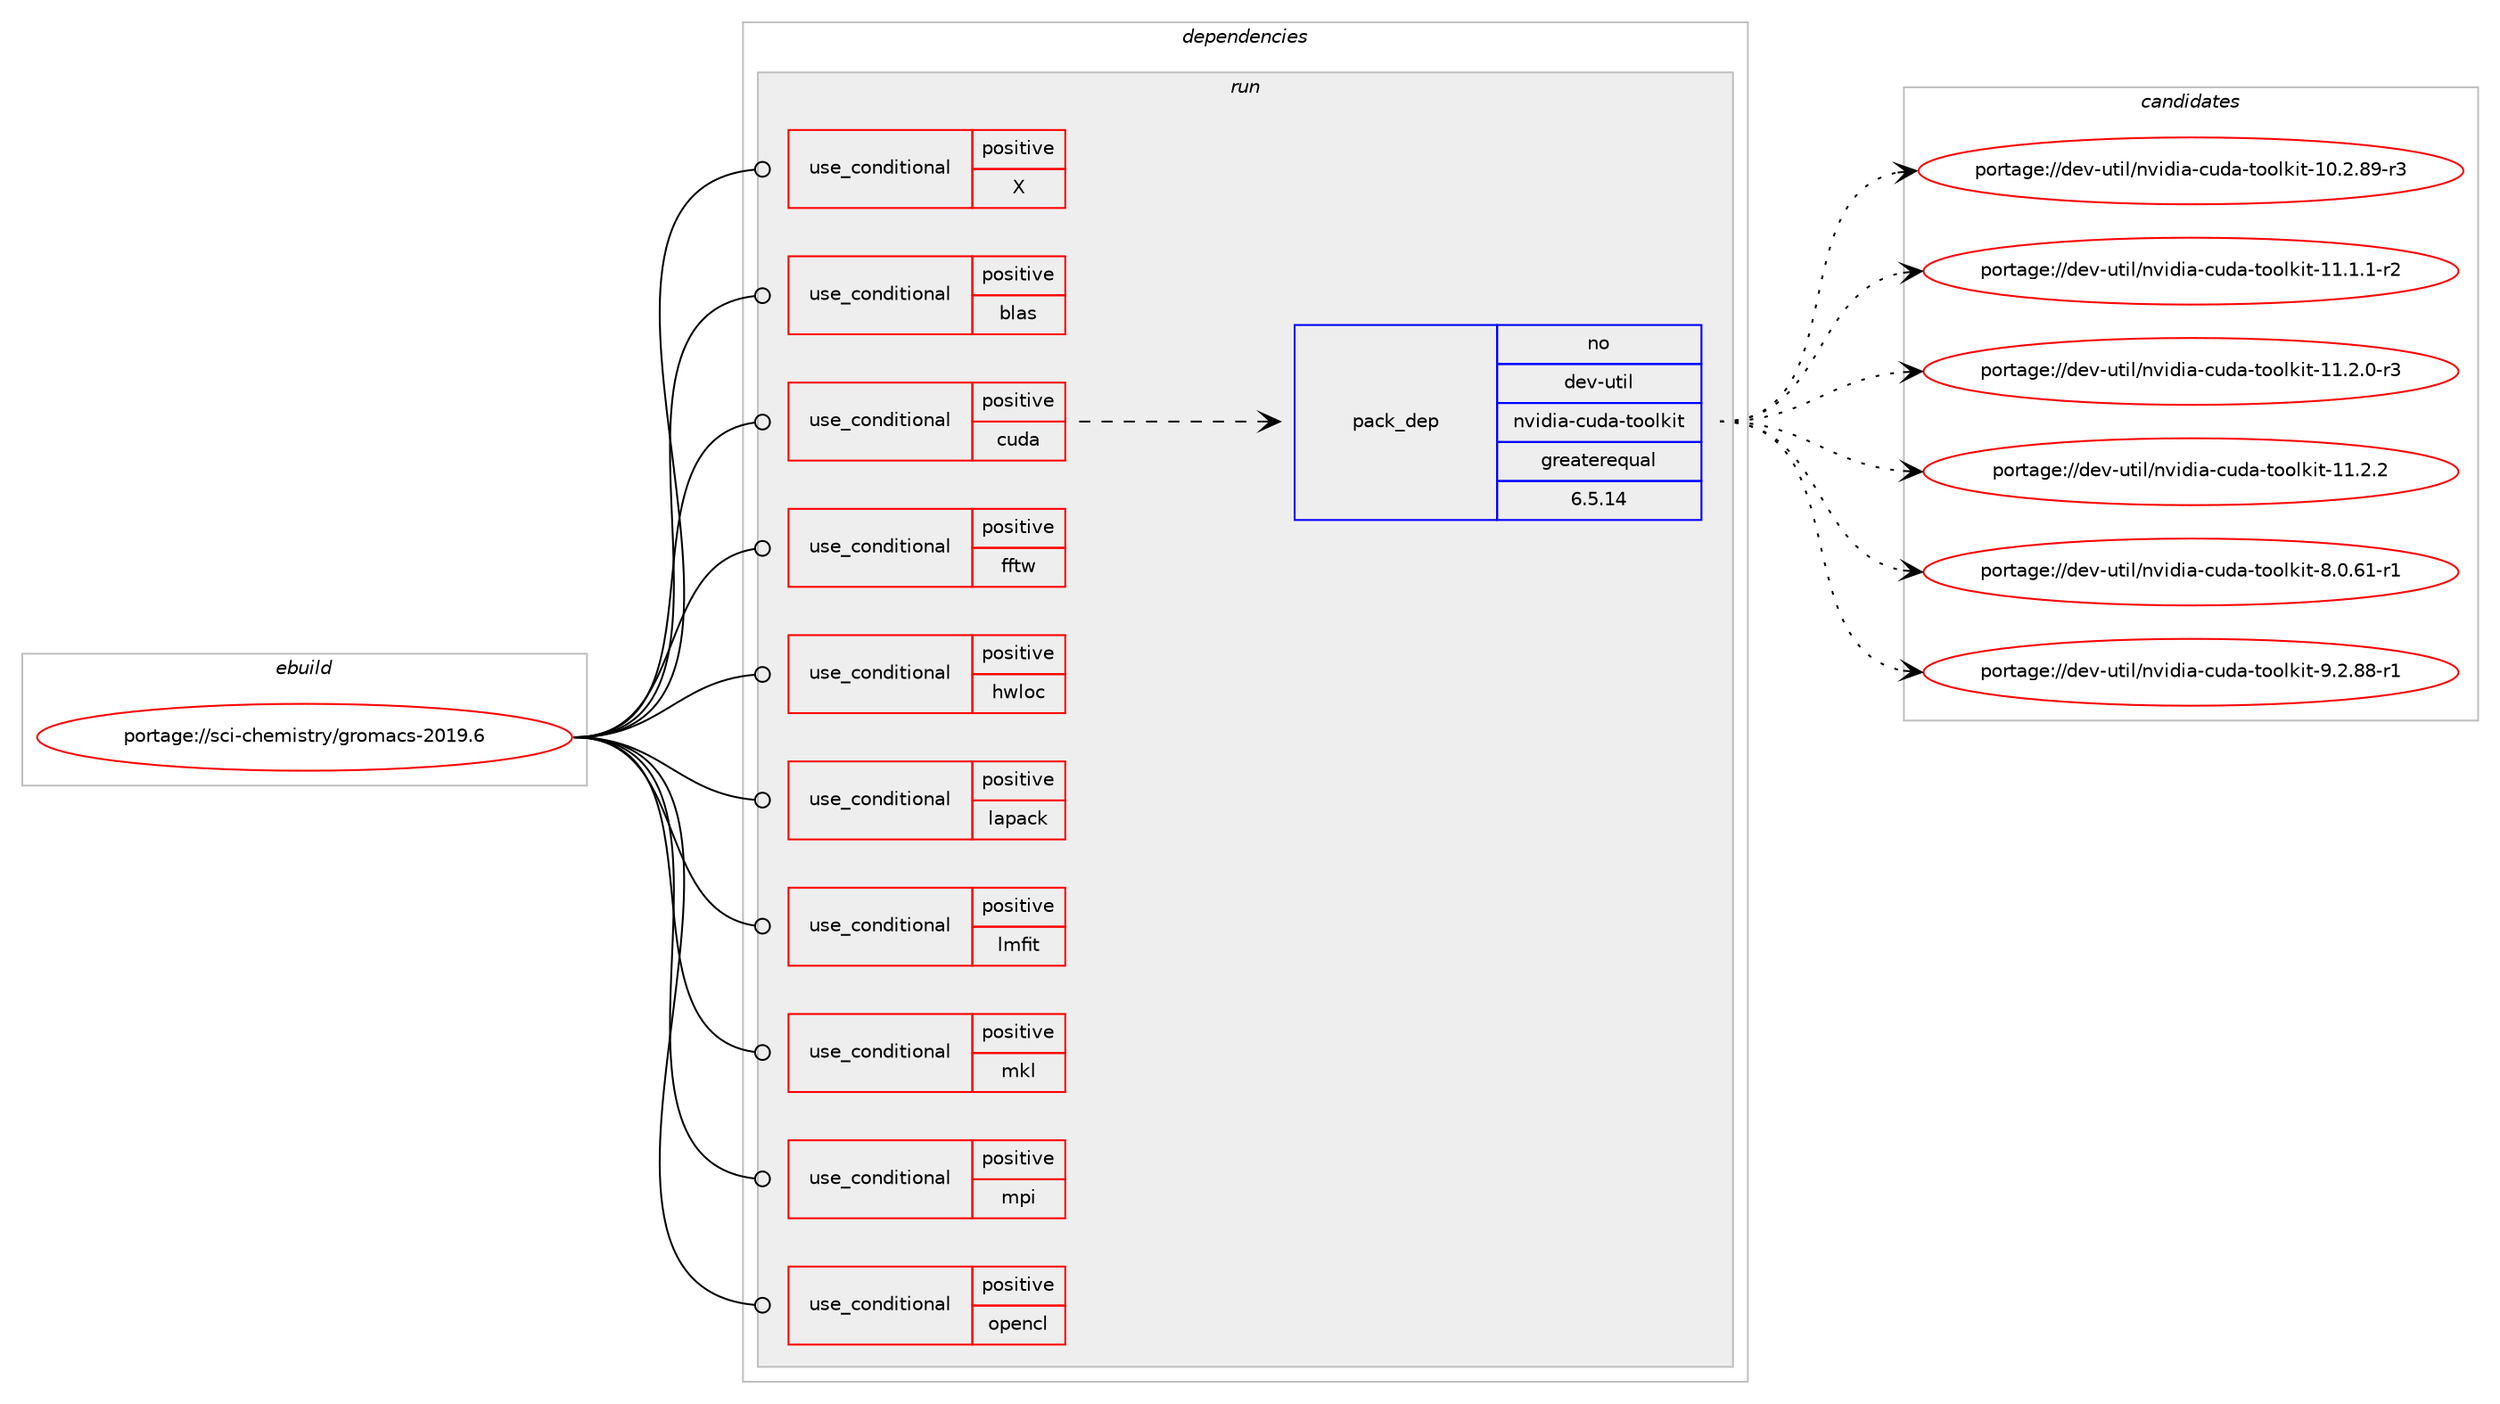 digraph prolog {

# *************
# Graph options
# *************

newrank=true;
concentrate=true;
compound=true;
graph [rankdir=LR,fontname=Helvetica,fontsize=10,ranksep=1.5];#, ranksep=2.5, nodesep=0.2];
edge  [arrowhead=vee];
node  [fontname=Helvetica,fontsize=10];

# **********
# The ebuild
# **********

subgraph cluster_leftcol {
color=gray;
rank=same;
label=<<i>ebuild</i>>;
id [label="portage://sci-chemistry/gromacs-2019.6", color=red, width=4, href="../sci-chemistry/gromacs-2019.6.svg"];
}

# ****************
# The dependencies
# ****************

subgraph cluster_midcol {
color=gray;
label=<<i>dependencies</i>>;
subgraph cluster_compile {
fillcolor="#eeeeee";
style=filled;
label=<<i>compile</i>>;
}
subgraph cluster_compileandrun {
fillcolor="#eeeeee";
style=filled;
label=<<i>compile and run</i>>;
}
subgraph cluster_run {
fillcolor="#eeeeee";
style=filled;
label=<<i>run</i>>;
subgraph cond394 {
dependency641 [label=<<TABLE BORDER="0" CELLBORDER="1" CELLSPACING="0" CELLPADDING="4"><TR><TD ROWSPAN="3" CELLPADDING="10">use_conditional</TD></TR><TR><TD>positive</TD></TR><TR><TD>X</TD></TR></TABLE>>, shape=none, color=red];
# *** BEGIN UNKNOWN DEPENDENCY TYPE (TODO) ***
# dependency641 -> package_dependency(portage://sci-chemistry/gromacs-2019.6,run,no,x11-libs,libX11,none,[,,],[],[])
# *** END UNKNOWN DEPENDENCY TYPE (TODO) ***

# *** BEGIN UNKNOWN DEPENDENCY TYPE (TODO) ***
# dependency641 -> package_dependency(portage://sci-chemistry/gromacs-2019.6,run,no,x11-libs,libSM,none,[,,],[],[])
# *** END UNKNOWN DEPENDENCY TYPE (TODO) ***

# *** BEGIN UNKNOWN DEPENDENCY TYPE (TODO) ***
# dependency641 -> package_dependency(portage://sci-chemistry/gromacs-2019.6,run,no,x11-libs,libICE,none,[,,],[],[])
# *** END UNKNOWN DEPENDENCY TYPE (TODO) ***

}
id:e -> dependency641:w [weight=20,style="solid",arrowhead="odot"];
subgraph cond395 {
dependency642 [label=<<TABLE BORDER="0" CELLBORDER="1" CELLSPACING="0" CELLPADDING="4"><TR><TD ROWSPAN="3" CELLPADDING="10">use_conditional</TD></TR><TR><TD>positive</TD></TR><TR><TD>blas</TD></TR></TABLE>>, shape=none, color=red];
# *** BEGIN UNKNOWN DEPENDENCY TYPE (TODO) ***
# dependency642 -> package_dependency(portage://sci-chemistry/gromacs-2019.6,run,no,virtual,blas,none,[,,],[],[])
# *** END UNKNOWN DEPENDENCY TYPE (TODO) ***

}
id:e -> dependency642:w [weight=20,style="solid",arrowhead="odot"];
subgraph cond396 {
dependency643 [label=<<TABLE BORDER="0" CELLBORDER="1" CELLSPACING="0" CELLPADDING="4"><TR><TD ROWSPAN="3" CELLPADDING="10">use_conditional</TD></TR><TR><TD>positive</TD></TR><TR><TD>cuda</TD></TR></TABLE>>, shape=none, color=red];
subgraph pack236 {
dependency644 [label=<<TABLE BORDER="0" CELLBORDER="1" CELLSPACING="0" CELLPADDING="4" WIDTH="220"><TR><TD ROWSPAN="6" CELLPADDING="30">pack_dep</TD></TR><TR><TD WIDTH="110">no</TD></TR><TR><TD>dev-util</TD></TR><TR><TD>nvidia-cuda-toolkit</TD></TR><TR><TD>greaterequal</TD></TR><TR><TD>6.5.14</TD></TR></TABLE>>, shape=none, color=blue];
}
dependency643:e -> dependency644:w [weight=20,style="dashed",arrowhead="vee"];
}
id:e -> dependency643:w [weight=20,style="solid",arrowhead="odot"];
subgraph cond397 {
dependency645 [label=<<TABLE BORDER="0" CELLBORDER="1" CELLSPACING="0" CELLPADDING="4"><TR><TD ROWSPAN="3" CELLPADDING="10">use_conditional</TD></TR><TR><TD>positive</TD></TR><TR><TD>fftw</TD></TR></TABLE>>, shape=none, color=red];
# *** BEGIN UNKNOWN DEPENDENCY TYPE (TODO) ***
# dependency645 -> package_dependency(portage://sci-chemistry/gromacs-2019.6,run,no,sci-libs,fftw,none,[,,],[slot(3.0)],[])
# *** END UNKNOWN DEPENDENCY TYPE (TODO) ***

}
id:e -> dependency645:w [weight=20,style="solid",arrowhead="odot"];
subgraph cond398 {
dependency646 [label=<<TABLE BORDER="0" CELLBORDER="1" CELLSPACING="0" CELLPADDING="4"><TR><TD ROWSPAN="3" CELLPADDING="10">use_conditional</TD></TR><TR><TD>positive</TD></TR><TR><TD>hwloc</TD></TR></TABLE>>, shape=none, color=red];
# *** BEGIN UNKNOWN DEPENDENCY TYPE (TODO) ***
# dependency646 -> package_dependency(portage://sci-chemistry/gromacs-2019.6,run,no,sys-apps,hwloc,none,[,,],[],[])
# *** END UNKNOWN DEPENDENCY TYPE (TODO) ***

}
id:e -> dependency646:w [weight=20,style="solid",arrowhead="odot"];
subgraph cond399 {
dependency647 [label=<<TABLE BORDER="0" CELLBORDER="1" CELLSPACING="0" CELLPADDING="4"><TR><TD ROWSPAN="3" CELLPADDING="10">use_conditional</TD></TR><TR><TD>positive</TD></TR><TR><TD>lapack</TD></TR></TABLE>>, shape=none, color=red];
# *** BEGIN UNKNOWN DEPENDENCY TYPE (TODO) ***
# dependency647 -> package_dependency(portage://sci-chemistry/gromacs-2019.6,run,no,virtual,lapack,none,[,,],[],[])
# *** END UNKNOWN DEPENDENCY TYPE (TODO) ***

}
id:e -> dependency647:w [weight=20,style="solid",arrowhead="odot"];
subgraph cond400 {
dependency648 [label=<<TABLE BORDER="0" CELLBORDER="1" CELLSPACING="0" CELLPADDING="4"><TR><TD ROWSPAN="3" CELLPADDING="10">use_conditional</TD></TR><TR><TD>positive</TD></TR><TR><TD>lmfit</TD></TR></TABLE>>, shape=none, color=red];
# *** BEGIN UNKNOWN DEPENDENCY TYPE (TODO) ***
# dependency648 -> package_dependency(portage://sci-chemistry/gromacs-2019.6,run,no,sci-libs,lmfit,none,[,,],[],[])
# *** END UNKNOWN DEPENDENCY TYPE (TODO) ***

}
id:e -> dependency648:w [weight=20,style="solid",arrowhead="odot"];
subgraph cond401 {
dependency649 [label=<<TABLE BORDER="0" CELLBORDER="1" CELLSPACING="0" CELLPADDING="4"><TR><TD ROWSPAN="3" CELLPADDING="10">use_conditional</TD></TR><TR><TD>positive</TD></TR><TR><TD>mkl</TD></TR></TABLE>>, shape=none, color=red];
# *** BEGIN UNKNOWN DEPENDENCY TYPE (TODO) ***
# dependency649 -> package_dependency(portage://sci-chemistry/gromacs-2019.6,run,no,sci-libs,mkl,none,[,,],[],[])
# *** END UNKNOWN DEPENDENCY TYPE (TODO) ***

}
id:e -> dependency649:w [weight=20,style="solid",arrowhead="odot"];
subgraph cond402 {
dependency650 [label=<<TABLE BORDER="0" CELLBORDER="1" CELLSPACING="0" CELLPADDING="4"><TR><TD ROWSPAN="3" CELLPADDING="10">use_conditional</TD></TR><TR><TD>positive</TD></TR><TR><TD>mpi</TD></TR></TABLE>>, shape=none, color=red];
# *** BEGIN UNKNOWN DEPENDENCY TYPE (TODO) ***
# dependency650 -> package_dependency(portage://sci-chemistry/gromacs-2019.6,run,no,virtual,mpi,none,[,,],[],[])
# *** END UNKNOWN DEPENDENCY TYPE (TODO) ***

}
id:e -> dependency650:w [weight=20,style="solid",arrowhead="odot"];
subgraph cond403 {
dependency651 [label=<<TABLE BORDER="0" CELLBORDER="1" CELLSPACING="0" CELLPADDING="4"><TR><TD ROWSPAN="3" CELLPADDING="10">use_conditional</TD></TR><TR><TD>positive</TD></TR><TR><TD>opencl</TD></TR></TABLE>>, shape=none, color=red];
# *** BEGIN UNKNOWN DEPENDENCY TYPE (TODO) ***
# dependency651 -> package_dependency(portage://sci-chemistry/gromacs-2019.6,run,no,virtual,opencl,none,[,,],[],[])
# *** END UNKNOWN DEPENDENCY TYPE (TODO) ***

}
id:e -> dependency651:w [weight=20,style="solid",arrowhead="odot"];
}
}

# **************
# The candidates
# **************

subgraph cluster_choices {
rank=same;
color=gray;
label=<<i>candidates</i>>;

subgraph choice236 {
color=black;
nodesep=1;
choice1001011184511711610510847110118105100105974599117100974511611111110810710511645494846504656574511451 [label="portage://dev-util/nvidia-cuda-toolkit-10.2.89-r3", color=red, width=4,href="../dev-util/nvidia-cuda-toolkit-10.2.89-r3.svg"];
choice10010111845117116105108471101181051001059745991171009745116111111108107105116454949464946494511450 [label="portage://dev-util/nvidia-cuda-toolkit-11.1.1-r2", color=red, width=4,href="../dev-util/nvidia-cuda-toolkit-11.1.1-r2.svg"];
choice10010111845117116105108471101181051001059745991171009745116111111108107105116454949465046484511451 [label="portage://dev-util/nvidia-cuda-toolkit-11.2.0-r3", color=red, width=4,href="../dev-util/nvidia-cuda-toolkit-11.2.0-r3.svg"];
choice1001011184511711610510847110118105100105974599117100974511611111110810710511645494946504650 [label="portage://dev-util/nvidia-cuda-toolkit-11.2.2", color=red, width=4,href="../dev-util/nvidia-cuda-toolkit-11.2.2.svg"];
choice10010111845117116105108471101181051001059745991171009745116111111108107105116455646484654494511449 [label="portage://dev-util/nvidia-cuda-toolkit-8.0.61-r1", color=red, width=4,href="../dev-util/nvidia-cuda-toolkit-8.0.61-r1.svg"];
choice10010111845117116105108471101181051001059745991171009745116111111108107105116455746504656564511449 [label="portage://dev-util/nvidia-cuda-toolkit-9.2.88-r1", color=red, width=4,href="../dev-util/nvidia-cuda-toolkit-9.2.88-r1.svg"];
dependency644:e -> choice1001011184511711610510847110118105100105974599117100974511611111110810710511645494846504656574511451:w [style=dotted,weight="100"];
dependency644:e -> choice10010111845117116105108471101181051001059745991171009745116111111108107105116454949464946494511450:w [style=dotted,weight="100"];
dependency644:e -> choice10010111845117116105108471101181051001059745991171009745116111111108107105116454949465046484511451:w [style=dotted,weight="100"];
dependency644:e -> choice1001011184511711610510847110118105100105974599117100974511611111110810710511645494946504650:w [style=dotted,weight="100"];
dependency644:e -> choice10010111845117116105108471101181051001059745991171009745116111111108107105116455646484654494511449:w [style=dotted,weight="100"];
dependency644:e -> choice10010111845117116105108471101181051001059745991171009745116111111108107105116455746504656564511449:w [style=dotted,weight="100"];
}
}

}
